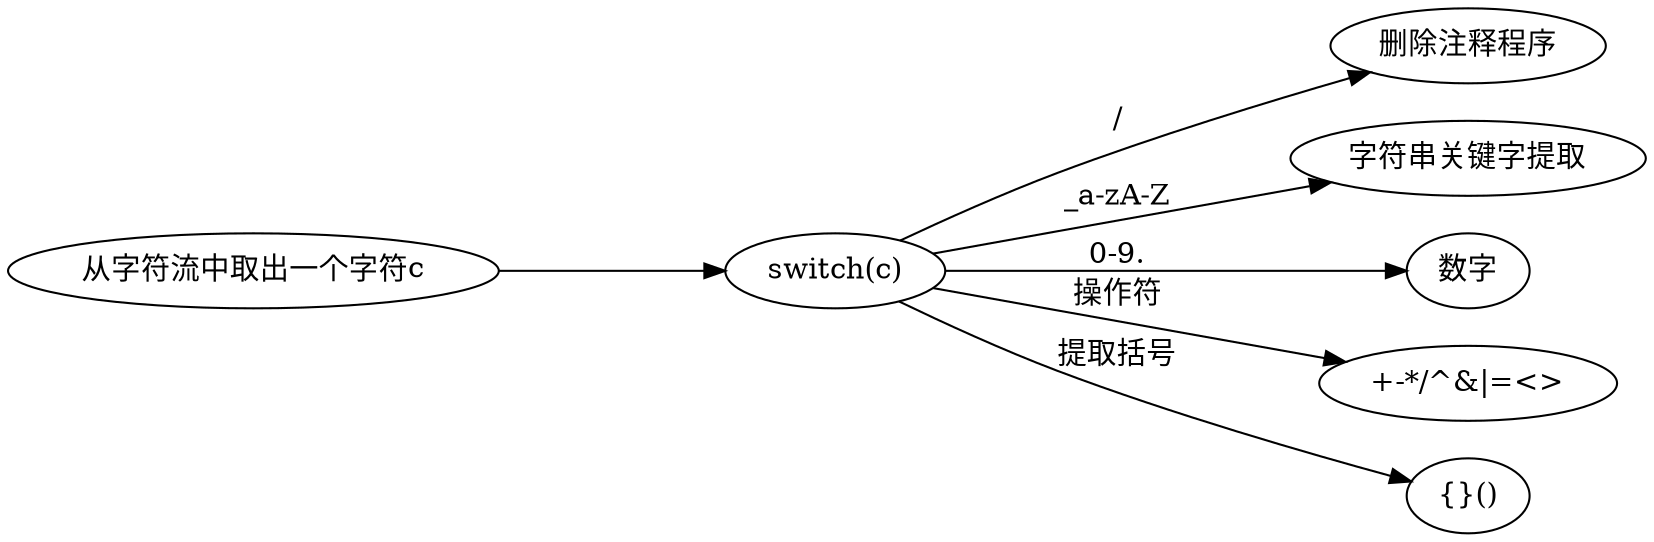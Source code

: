 digraph {

    rankdir=LR;
    #splines=line;
    ranksep=1.5
    "从字符流中取出一个字符c" -> a
    a [label="switch(c)"]

    a -> "删除注释程序" [label="/"]
    a -> "字符串关键字提取" [label="_a-zA-Z"]
    a -> "数字" [label="0-9."]
    a -> "+-*/^&|=<>" [label="操作符"]
    a -> "{}()" [label="提取括号"]
}